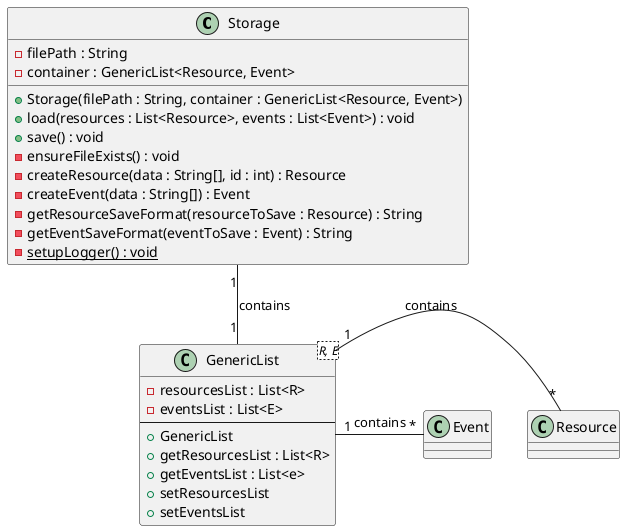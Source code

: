 @startuml
'https://plantuml.com/class-diagram

class Storage {
    - filePath : String
    - container : GenericList<Resource, Event>
    __
    + Storage(filePath : String, container : GenericList<Resource, Event>)
    + load(resources : List<Resource>, events : List<Event>) : void
    + save() : void
    - ensureFileExists() : void
    - createResource(data : String[], id : int) : Resource
    - createEvent(data : String[]) : Event
    - getResourceSaveFormat(resourceToSave : Resource) : String
    - getEventSaveFormat(eventToSave : Event) : String
    {static} - setupLogger() : void
}

class GenericList<R, E> {
    - resourcesList : List<R>
    - eventsList : List<E>
    --
    + GenericList
    + getResourcesList : List<R>
    + getEventsList : List<e>
    + setResourcesList
    + setEventsList
}

class Resource {
}

class Event {

}

' Relationships
Storage "1" -- "1" GenericList : contains
GenericList "1" - "*" Resource : contains
GenericList "1" - "*" Event : contains


@enduml
